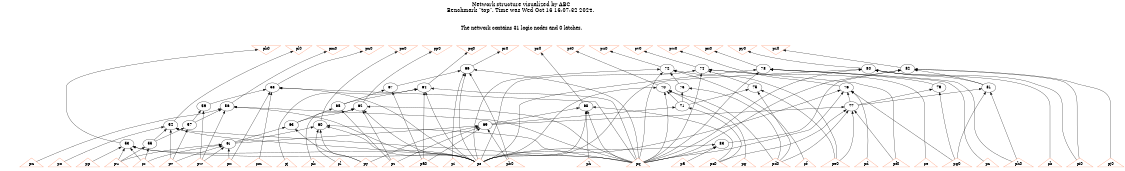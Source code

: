 # Network structure generated by ABC

digraph network {
size = "7.5,10";
center = true;
edge [dir = back];

{
  node [shape = plaintext];
  edge [style = invis];
  LevelTitle1 [label=""];
  LevelTitle2 [label=""];
  Level6 [label = ""];
  Level5 [label = ""];
  Level4 [label = ""];
  Level3 [label = ""];
  Level2 [label = ""];
  Level1 [label = ""];
  Level0 [label = ""];
  LevelTitle1 ->  LevelTitle2 ->  Level6 ->  Level5 ->  Level4 ->  Level3 ->  Level2 ->  Level1 ->  Level0;
}

{
  rank = same;
  LevelTitle1;
  title1 [shape=plaintext,
          fontsize=20,
          fontname = "Times-Roman",
          label="Network structure visualized by ABC\nBenchmark \"top\". Time was Wed Oct 16 16:07:32 2024. "
         ];
}

{
  rank = same;
  LevelTitle2;
  title2 [shape=plaintext,
          fontsize=18,
          fontname = "Times-Roman",
          label="The network contains 31 logic nodes and 0 latches.\n"
         ];
}

{
  rank = same;
  Level6;
  Node36 [label = "pk0", shape = invtriangle, color = coral, fillcolor = coral];
  Node37 [label = "pl0", shape = invtriangle, color = coral, fillcolor = coral];
  Node38 [label = "pm0", shape = invtriangle, color = coral, fillcolor = coral];
  Node39 [label = "pn0", shape = invtriangle, color = coral, fillcolor = coral];
  Node40 [label = "po0", shape = invtriangle, color = coral, fillcolor = coral];
  Node41 [label = "pp0", shape = invtriangle, color = coral, fillcolor = coral];
  Node42 [label = "pq0", shape = invtriangle, color = coral, fillcolor = coral];
  Node43 [label = "pr0", shape = invtriangle, color = coral, fillcolor = coral];
  Node44 [label = "ps0", shape = invtriangle, color = coral, fillcolor = coral];
  Node45 [label = "pt0", shape = invtriangle, color = coral, fillcolor = coral];
  Node46 [label = "pu0", shape = invtriangle, color = coral, fillcolor = coral];
  Node47 [label = "pv0", shape = invtriangle, color = coral, fillcolor = coral];
  Node48 [label = "pw0", shape = invtriangle, color = coral, fillcolor = coral];
  Node49 [label = "px0", shape = invtriangle, color = coral, fillcolor = coral];
  Node50 [label = "py0", shape = invtriangle, color = coral, fillcolor = coral];
  Node51 [label = "pz0", shape = invtriangle, color = coral, fillcolor = coral];
}

{
  rank = same;
  Level5;
  Node66 [label = "66\n", shape = ellipse];
  Node72 [label = "72\n", shape = ellipse];
  Node74 [label = "74\n", shape = ellipse];
  Node78 [label = "78\n", shape = ellipse];
  Node80 [label = "80\n", shape = ellipse];
  Node82 [label = "82\n", shape = ellipse];
}

{
  rank = same;
  Level4;
  Node58 [label = "58\n", shape = ellipse];
  Node64 [label = "64\n", shape = ellipse];
  Node67 [label = "67\n", shape = ellipse];
  Node70 [label = "70\n", shape = ellipse];
  Node73 [label = "73\n", shape = ellipse];
  Node75 [label = "75\n", shape = ellipse];
  Node76 [label = "76\n", shape = ellipse];
  Node79 [label = "79\n", shape = ellipse];
  Node81 [label = "81\n", shape = ellipse];
}

{
  rank = same;
  Level3;
  Node56 [label = "56\n", shape = ellipse];
  Node59 [label = "59\n", shape = ellipse];
  Node62 [label = "62\n", shape = ellipse];
  Node65 [label = "65\n", shape = ellipse];
  Node68 [label = "68\n", shape = ellipse];
  Node71 [label = "71\n", shape = ellipse];
  Node77 [label = "77\n", shape = ellipse];
}

{
  rank = same;
  Level2;
  Node54 [label = "54\n", shape = ellipse];
  Node57 [label = "57\n", shape = ellipse];
  Node60 [label = "60\n", shape = ellipse];
  Node63 [label = "63\n", shape = ellipse];
  Node69 [label = "69\n", shape = ellipse];
}

{
  rank = same;
  Level1;
  Node53 [label = "53\n", shape = ellipse];
  Node55 [label = "55\n", shape = ellipse];
  Node61 [label = "61\n", shape = ellipse];
  Node83 [label = "83\n", shape = ellipse];
}

{
  rank = same;
  Level0;
  Node1 [label = "pp", shape = triangle, color = coral, fillcolor = coral];
  Node2 [label = "pa0", shape = triangle, color = coral, fillcolor = coral];
  Node3 [label = "pq", shape = triangle, color = coral, fillcolor = coral];
  Node4 [label = "pb0", shape = triangle, color = coral, fillcolor = coral];
  Node5 [label = "pr", shape = triangle, color = coral, fillcolor = coral];
  Node6 [label = "pc0", shape = triangle, color = coral, fillcolor = coral];
  Node7 [label = "ps", shape = triangle, color = coral, fillcolor = coral];
  Node8 [label = "pd0", shape = triangle, color = coral, fillcolor = coral];
  Node9 [label = "pe0", shape = triangle, color = coral, fillcolor = coral];
  Node10 [label = "pu", shape = triangle, color = coral, fillcolor = coral];
  Node11 [label = "pf0", shape = triangle, color = coral, fillcolor = coral];
  Node12 [label = "pv", shape = triangle, color = coral, fillcolor = coral];
  Node13 [label = "pg0", shape = triangle, color = coral, fillcolor = coral];
  Node14 [label = "pw", shape = triangle, color = coral, fillcolor = coral];
  Node15 [label = "ph0", shape = triangle, color = coral, fillcolor = coral];
  Node16 [label = "px", shape = triangle, color = coral, fillcolor = coral];
  Node17 [label = "pi0", shape = triangle, color = coral, fillcolor = coral];
  Node18 [label = "py", shape = triangle, color = coral, fillcolor = coral];
  Node19 [label = "pj0", shape = triangle, color = coral, fillcolor = coral];
  Node20 [label = "pz", shape = triangle, color = coral, fillcolor = coral];
  Node21 [label = "pa", shape = triangle, color = coral, fillcolor = coral];
  Node22 [label = "pb", shape = triangle, color = coral, fillcolor = coral];
  Node23 [label = "pc", shape = triangle, color = coral, fillcolor = coral];
  Node24 [label = "pd", shape = triangle, color = coral, fillcolor = coral];
  Node25 [label = "pe", shape = triangle, color = coral, fillcolor = coral];
  Node26 [label = "pf", shape = triangle, color = coral, fillcolor = coral];
  Node27 [label = "pg", shape = triangle, color = coral, fillcolor = coral];
  Node28 [label = "ph", shape = triangle, color = coral, fillcolor = coral];
  Node29 [label = "pi", shape = triangle, color = coral, fillcolor = coral];
  Node30 [label = "pj", shape = triangle, color = coral, fillcolor = coral];
  Node31 [label = "pk", shape = triangle, color = coral, fillcolor = coral];
  Node32 [label = "pl", shape = triangle, color = coral, fillcolor = coral];
  Node33 [label = "pm", shape = triangle, color = coral, fillcolor = coral];
  Node34 [label = "pn", shape = triangle, color = coral, fillcolor = coral];
  Node35 [label = "po", shape = triangle, color = coral, fillcolor = coral];
}

title1 -> title2 [style = invis];
title2 -> Node36 [style = invis];
title2 -> Node37 [style = invis];
title2 -> Node38 [style = invis];
title2 -> Node39 [style = invis];
title2 -> Node40 [style = invis];
title2 -> Node41 [style = invis];
title2 -> Node42 [style = invis];
title2 -> Node43 [style = invis];
title2 -> Node44 [style = invis];
title2 -> Node45 [style = invis];
title2 -> Node46 [style = invis];
title2 -> Node47 [style = invis];
title2 -> Node48 [style = invis];
title2 -> Node49 [style = invis];
title2 -> Node50 [style = invis];
title2 -> Node51 [style = invis];
Node36 -> Node37 [style = invis];
Node37 -> Node38 [style = invis];
Node38 -> Node39 [style = invis];
Node39 -> Node40 [style = invis];
Node40 -> Node41 [style = invis];
Node41 -> Node42 [style = invis];
Node42 -> Node43 [style = invis];
Node43 -> Node44 [style = invis];
Node44 -> Node45 [style = invis];
Node45 -> Node46 [style = invis];
Node46 -> Node47 [style = invis];
Node47 -> Node48 [style = invis];
Node48 -> Node49 [style = invis];
Node49 -> Node50 [style = invis];
Node50 -> Node51 [style = invis];
Node36 -> Node53 [style = solid];
Node37 -> Node54 [style = solid];
Node38 -> Node56 [style = solid];
Node39 -> Node58 [style = solid];
Node40 -> Node60 [style = solid];
Node41 -> Node62 [style = solid];
Node42 -> Node64 [style = solid];
Node43 -> Node66 [style = solid];
Node44 -> Node68 [style = solid];
Node45 -> Node70 [style = solid];
Node46 -> Node72 [style = solid];
Node47 -> Node74 [style = solid];
Node48 -> Node76 [style = solid];
Node49 -> Node78 [style = solid];
Node50 -> Node80 [style = solid];
Node51 -> Node82 [style = solid];
Node53 -> Node1 [style = solid];
Node53 -> Node3 [style = solid];
Node53 -> Node5 [style = solid];
Node53 -> Node7 [style = solid];
Node53 -> Node10 [style = solid];
Node54 -> Node55 [style = solid];
Node54 -> Node3 [style = solid];
Node54 -> Node7 [style = solid];
Node54 -> Node12 [style = solid];
Node54 -> Node35 [style = solid];
Node55 -> Node5 [style = solid];
Node55 -> Node10 [style = solid];
Node56 -> Node57 [style = solid];
Node56 -> Node3 [style = solid];
Node56 -> Node7 [style = solid];
Node56 -> Node14 [style = solid];
Node56 -> Node34 [style = solid];
Node57 -> Node55 [style = solid];
Node57 -> Node12 [style = solid];
Node58 -> Node59 [style = solid];
Node58 -> Node3 [style = solid];
Node58 -> Node7 [style = solid];
Node58 -> Node16 [style = solid];
Node58 -> Node33 [style = solid];
Node59 -> Node57 [style = solid];
Node59 -> Node14 [style = solid];
Node60 -> Node61 [style = solid];
Node60 -> Node3 [style = solid];
Node60 -> Node7 [style = solid];
Node60 -> Node18 [style = solid];
Node60 -> Node32 [style = solid];
Node61 -> Node5 [style = solid];
Node61 -> Node10 [style = solid];
Node61 -> Node12 [style = solid];
Node61 -> Node14 [style = solid];
Node61 -> Node16 [style = solid];
Node62 -> Node63 [style = solid];
Node62 -> Node3 [style = solid];
Node62 -> Node7 [style = solid];
Node62 -> Node20 [style = solid];
Node62 -> Node31 [style = solid];
Node63 -> Node61 [style = solid];
Node63 -> Node18 [style = solid];
Node64 -> Node65 [style = solid];
Node64 -> Node2 [style = solid];
Node64 -> Node3 [style = solid];
Node64 -> Node7 [style = solid];
Node64 -> Node30 [style = solid];
Node65 -> Node63 [style = solid];
Node65 -> Node20 [style = solid];
Node66 -> Node67 [style = solid];
Node66 -> Node3 [style = solid];
Node66 -> Node4 [style = solid];
Node66 -> Node7 [style = solid];
Node66 -> Node29 [style = solid];
Node67 -> Node65 [style = solid];
Node67 -> Node2 [style = solid];
Node68 -> Node69 [style = solid];
Node68 -> Node3 [style = solid];
Node68 -> Node6 [style = solid];
Node68 -> Node7 [style = solid];
Node68 -> Node28 [style = solid];
Node69 -> Node61 [style = solid];
Node69 -> Node2 [style = solid];
Node69 -> Node4 [style = solid];
Node69 -> Node18 [style = solid];
Node69 -> Node20 [style = solid];
Node70 -> Node71 [style = solid];
Node70 -> Node3 [style = solid];
Node70 -> Node7 [style = solid];
Node70 -> Node8 [style = solid];
Node70 -> Node27 [style = solid];
Node71 -> Node69 [style = solid];
Node71 -> Node6 [style = solid];
Node72 -> Node73 [style = solid];
Node72 -> Node3 [style = solid];
Node72 -> Node7 [style = solid];
Node72 -> Node9 [style = solid];
Node72 -> Node26 [style = solid];
Node73 -> Node71 [style = solid];
Node73 -> Node8 [style = solid];
Node74 -> Node75 [style = solid];
Node74 -> Node3 [style = solid];
Node74 -> Node7 [style = solid];
Node74 -> Node11 [style = solid];
Node74 -> Node25 [style = solid];
Node75 -> Node71 [style = solid];
Node75 -> Node8 [style = solid];
Node75 -> Node9 [style = solid];
Node76 -> Node77 [style = solid];
Node76 -> Node3 [style = solid];
Node76 -> Node7 [style = solid];
Node76 -> Node13 [style = solid];
Node76 -> Node24 [style = solid];
Node77 -> Node69 [style = solid];
Node77 -> Node6 [style = solid];
Node77 -> Node8 [style = solid];
Node77 -> Node9 [style = solid];
Node77 -> Node11 [style = solid];
Node78 -> Node79 [style = solid];
Node78 -> Node3 [style = solid];
Node78 -> Node7 [style = solid];
Node78 -> Node15 [style = solid];
Node78 -> Node23 [style = solid];
Node79 -> Node77 [style = solid];
Node79 -> Node13 [style = solid];
Node80 -> Node81 [style = solid];
Node80 -> Node3 [style = solid];
Node80 -> Node7 [style = solid];
Node80 -> Node17 [style = solid];
Node80 -> Node22 [style = solid];
Node81 -> Node77 [style = solid];
Node81 -> Node13 [style = solid];
Node81 -> Node15 [style = solid];
Node82 -> Node81 [style = solid];
Node82 -> Node83 [style = solid];
Node82 -> Node3 [style = solid];
Node82 -> Node17 [style = solid];
Node82 -> Node19 [style = solid];
Node83 -> Node3 [style = solid];
Node83 -> Node7 [style = solid];
Node83 -> Node21 [style = solid];
}


